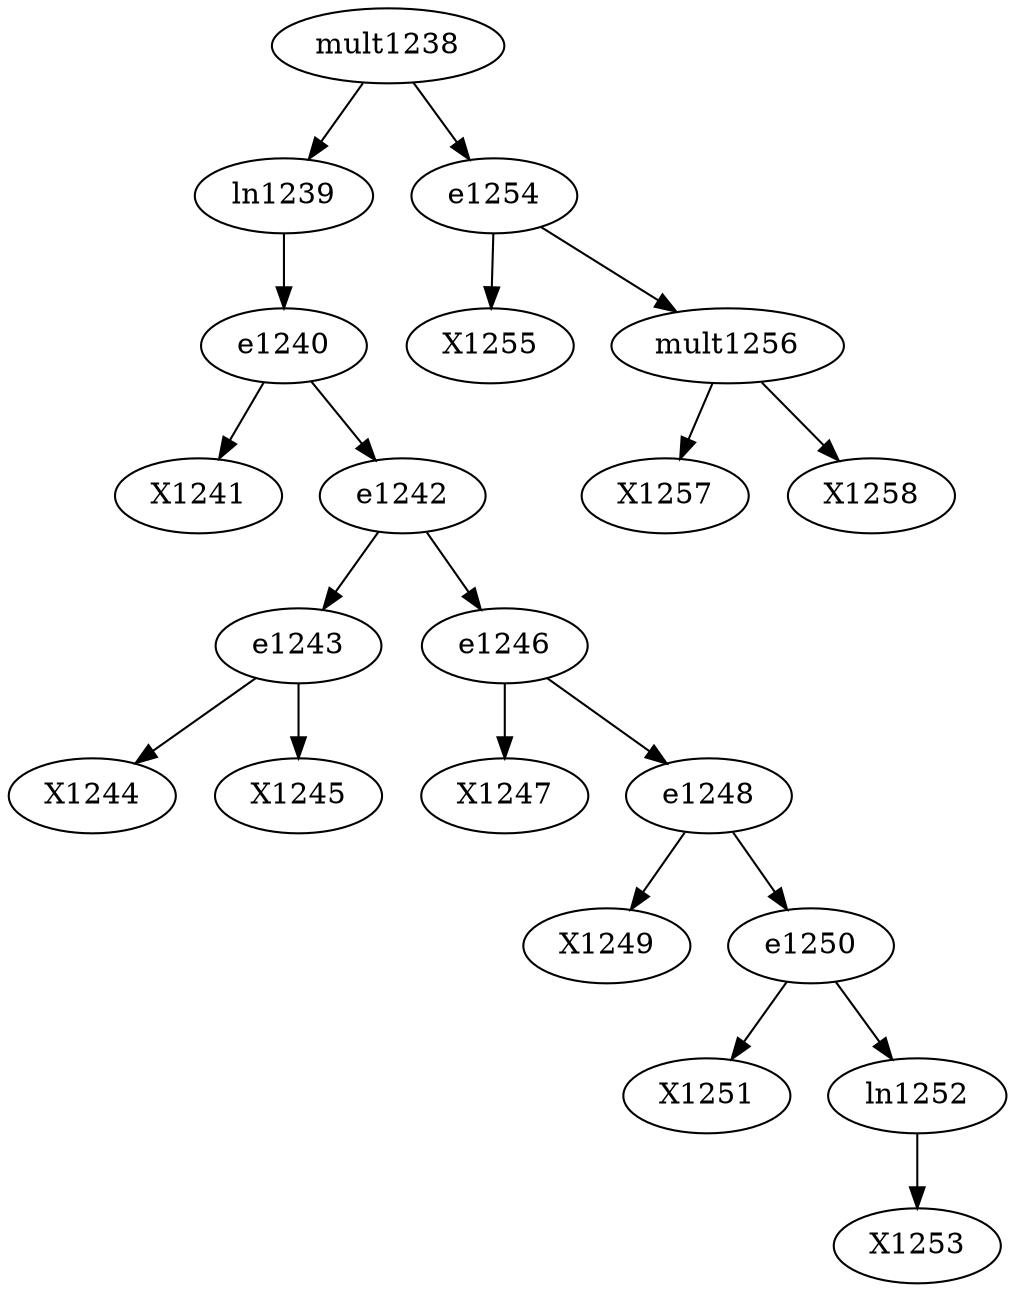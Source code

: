 digraph T {
	e1240 -> X1241
	e1243 -> X1244
	e1243 -> X1245
	e1242 -> e1243
	e1246 -> X1247
	e1248 -> X1249
	e1250 -> X1251
	ln1252 -> X1253
	e1250 -> ln1252
	e1248 -> e1250
	e1246 -> e1248
	e1242 -> e1246
	e1240 -> e1242
	ln1239 -> e1240
	mult1238 -> ln1239
	e1254 -> X1255
	mult1256 -> X1257
	mult1256 -> X1258
	e1254 -> mult1256
	mult1238 -> e1254
}
